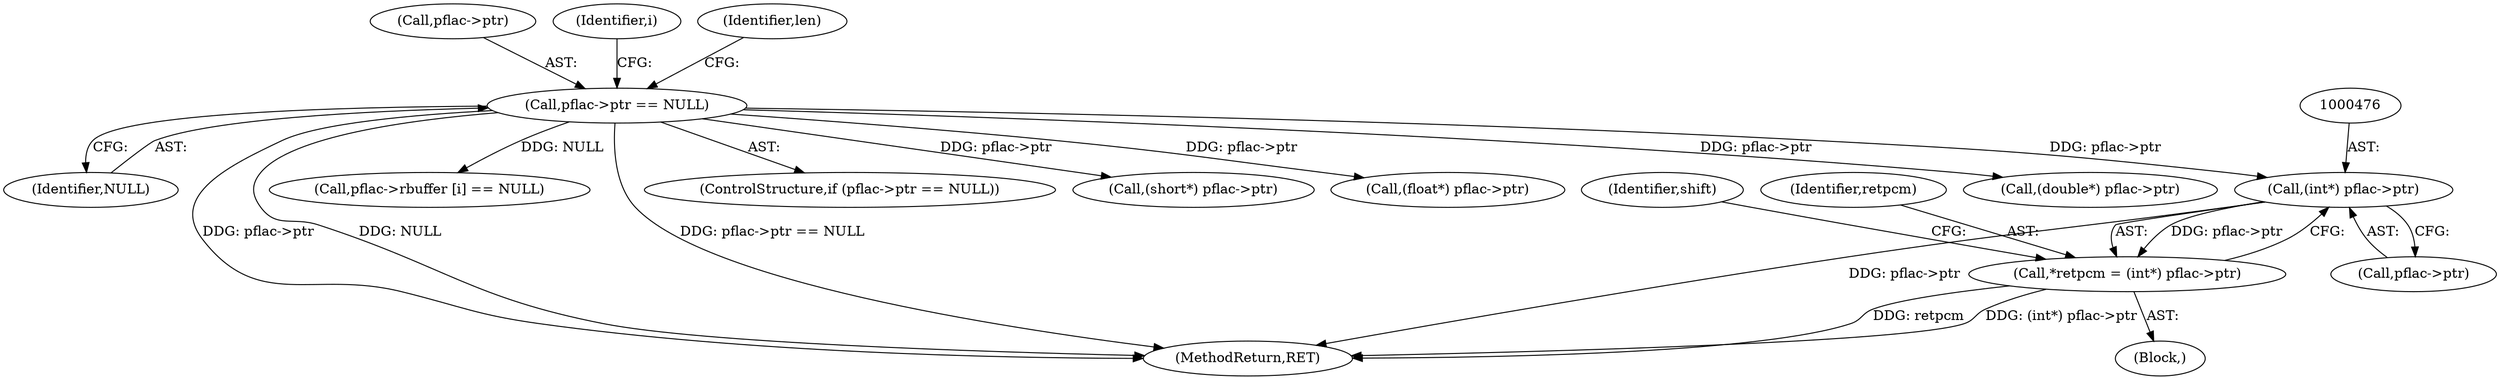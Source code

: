 digraph "0_libsndfile_60b234301adf258786d8b90be5c1d437fc8799e0@pointer" {
"1000475" [label="(Call,(int*) pflac->ptr)"];
"1000190" [label="(Call,pflac->ptr == NULL)"];
"1000473" [label="(Call,*retpcm = (int*) pflac->ptr)"];
"1000576" [label="(Call,(float*) pflac->ptr)"];
"1000482" [label="(Identifier,shift)"];
"1000191" [label="(Call,pflac->ptr)"];
"1000471" [label="(Block,)"];
"1000198" [label="(Identifier,i)"];
"1000686" [label="(Call,(double*) pflac->ptr)"];
"1000194" [label="(Identifier,NULL)"];
"1000808" [label="(MethodReturn,RET)"];
"1000190" [label="(Call,pflac->ptr == NULL)"];
"1000475" [label="(Call,(int*) pflac->ptr)"];
"1000247" [label="(Identifier,len)"];
"1000207" [label="(Call,pflac->rbuffer [i] == NULL)"];
"1000477" [label="(Call,pflac->ptr)"];
"1000473" [label="(Call,*retpcm = (int*) pflac->ptr)"];
"1000474" [label="(Identifier,retpcm)"];
"1000189" [label="(ControlStructure,if (pflac->ptr == NULL))"];
"1000285" [label="(Call,(short*) pflac->ptr)"];
"1000475" -> "1000473"  [label="AST: "];
"1000475" -> "1000477"  [label="CFG: "];
"1000476" -> "1000475"  [label="AST: "];
"1000477" -> "1000475"  [label="AST: "];
"1000473" -> "1000475"  [label="CFG: "];
"1000475" -> "1000808"  [label="DDG: pflac->ptr"];
"1000475" -> "1000473"  [label="DDG: pflac->ptr"];
"1000190" -> "1000475"  [label="DDG: pflac->ptr"];
"1000190" -> "1000189"  [label="AST: "];
"1000190" -> "1000194"  [label="CFG: "];
"1000191" -> "1000190"  [label="AST: "];
"1000194" -> "1000190"  [label="AST: "];
"1000198" -> "1000190"  [label="CFG: "];
"1000247" -> "1000190"  [label="CFG: "];
"1000190" -> "1000808"  [label="DDG: NULL"];
"1000190" -> "1000808"  [label="DDG: pflac->ptr == NULL"];
"1000190" -> "1000808"  [label="DDG: pflac->ptr"];
"1000190" -> "1000207"  [label="DDG: NULL"];
"1000190" -> "1000285"  [label="DDG: pflac->ptr"];
"1000190" -> "1000576"  [label="DDG: pflac->ptr"];
"1000190" -> "1000686"  [label="DDG: pflac->ptr"];
"1000473" -> "1000471"  [label="AST: "];
"1000474" -> "1000473"  [label="AST: "];
"1000482" -> "1000473"  [label="CFG: "];
"1000473" -> "1000808"  [label="DDG: retpcm"];
"1000473" -> "1000808"  [label="DDG: (int*) pflac->ptr"];
}
